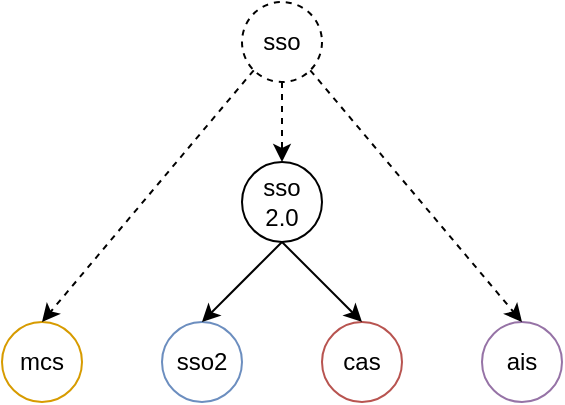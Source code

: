 <mxfile version="12.5.5" type="github" pages="2">
  <diagram id="GSeuxdUgdALXQm2dhYr3" name="Page-1">
    <mxGraphModel dx="954" dy="616" grid="1" gridSize="10" guides="1" tooltips="1" connect="1" arrows="1" fold="1" page="1" pageScale="1" pageWidth="827" pageHeight="1169" math="0" shadow="0">
      <root>
        <mxCell id="0"/>
        <mxCell id="1" parent="0"/>
        <mxCell id="tkULib4JMn5Z1yGUqH1Y-1" value="sso 2.0" style="ellipse;whiteSpace=wrap;html=1;aspect=fixed;" parent="1" vertex="1">
          <mxGeometry x="240" y="200" width="40" height="40" as="geometry"/>
        </mxCell>
        <mxCell id="uGIZJZpV3fwfNmWE2ggu-1" value="sso2" style="ellipse;whiteSpace=wrap;html=1;aspect=fixed;fillColor=#FFFFFF;strokeColor=#6c8ebf;" vertex="1" parent="1">
          <mxGeometry x="200" y="280" width="40" height="40" as="geometry"/>
        </mxCell>
        <mxCell id="uGIZJZpV3fwfNmWE2ggu-2" value="cas" style="ellipse;whiteSpace=wrap;html=1;aspect=fixed;fillColor=#FFFFFF;strokeColor=#b85450;" vertex="1" parent="1">
          <mxGeometry x="280" y="280" width="40" height="40" as="geometry"/>
        </mxCell>
        <mxCell id="uGIZJZpV3fwfNmWE2ggu-3" value="ais" style="ellipse;whiteSpace=wrap;html=1;aspect=fixed;fillColor=#FFFFFF;strokeColor=#9673a6;" vertex="1" parent="1">
          <mxGeometry x="360" y="280" width="40" height="40" as="geometry"/>
        </mxCell>
        <mxCell id="uGIZJZpV3fwfNmWE2ggu-4" value="mcs" style="ellipse;whiteSpace=wrap;html=1;aspect=fixed;fillColor=#ffffff;strokeColor=#d79b00;" vertex="1" parent="1">
          <mxGeometry x="120" y="280" width="40" height="40" as="geometry"/>
        </mxCell>
        <mxCell id="glFoT_i6-C7vWrsCGKKY-6" style="edgeStyle=orthogonalEdgeStyle;rounded=0;orthogonalLoop=1;jettySize=auto;html=1;exitX=0.5;exitY=1;exitDx=0;exitDy=0;entryX=0.5;entryY=0;entryDx=0;entryDy=0;dashed=1;" edge="1" parent="1" source="uGIZJZpV3fwfNmWE2ggu-5" target="tkULib4JMn5Z1yGUqH1Y-1">
          <mxGeometry relative="1" as="geometry"/>
        </mxCell>
        <mxCell id="uGIZJZpV3fwfNmWE2ggu-5" value="sso" style="ellipse;whiteSpace=wrap;html=1;aspect=fixed;dashed=1;" vertex="1" parent="1">
          <mxGeometry x="240" y="120" width="40" height="40" as="geometry"/>
        </mxCell>
        <mxCell id="uGIZJZpV3fwfNmWE2ggu-11" value="" style="endArrow=classic;html=1;exitX=0.5;exitY=1;exitDx=0;exitDy=0;entryX=0.5;entryY=0;entryDx=0;entryDy=0;" edge="1" parent="1" source="tkULib4JMn5Z1yGUqH1Y-1" target="uGIZJZpV3fwfNmWE2ggu-1">
          <mxGeometry width="50" height="50" relative="1" as="geometry">
            <mxPoint x="181" y="239" as="sourcePoint"/>
            <mxPoint x="230" y="274" as="targetPoint"/>
          </mxGeometry>
        </mxCell>
        <mxCell id="uGIZJZpV3fwfNmWE2ggu-12" value="" style="endArrow=classic;html=1;exitX=0.5;exitY=1;exitDx=0;exitDy=0;entryX=0.5;entryY=0;entryDx=0;entryDy=0;" edge="1" parent="1" source="tkULib4JMn5Z1yGUqH1Y-1" target="uGIZJZpV3fwfNmWE2ggu-2">
          <mxGeometry width="50" height="50" relative="1" as="geometry">
            <mxPoint x="330" y="280" as="sourcePoint"/>
            <mxPoint x="320" y="310" as="targetPoint"/>
          </mxGeometry>
        </mxCell>
        <mxCell id="glFoT_i6-C7vWrsCGKKY-3" value="" style="endArrow=classic;html=1;exitX=1;exitY=1;exitDx=0;exitDy=0;entryX=0.5;entryY=0;entryDx=0;entryDy=0;dashed=1;" edge="1" parent="1" source="uGIZJZpV3fwfNmWE2ggu-5" target="uGIZJZpV3fwfNmWE2ggu-3">
          <mxGeometry width="50" height="50" relative="1" as="geometry">
            <mxPoint x="490" y="130" as="sourcePoint"/>
            <mxPoint x="540" y="80" as="targetPoint"/>
          </mxGeometry>
        </mxCell>
        <mxCell id="glFoT_i6-C7vWrsCGKKY-5" value="" style="endArrow=classic;html=1;exitX=0;exitY=1;exitDx=0;exitDy=0;entryX=0.5;entryY=0;entryDx=0;entryDy=0;dashed=1;" edge="1" parent="1" source="uGIZJZpV3fwfNmWE2ggu-5" target="uGIZJZpV3fwfNmWE2ggu-4">
          <mxGeometry width="50" height="50" relative="1" as="geometry">
            <mxPoint x="140" y="130" as="sourcePoint"/>
            <mxPoint x="190" y="80" as="targetPoint"/>
          </mxGeometry>
        </mxCell>
      </root>
    </mxGraphModel>
  </diagram>
  <diagram id="MRvg2kivACCsvrWvNxHv" name="Page-2">
    <mxGraphModel dx="954" dy="616" grid="1" gridSize="10" guides="1" tooltips="1" connect="1" arrows="1" fold="1" page="1" pageScale="1" pageWidth="827" pageHeight="1169" math="0" shadow="0">
      <root>
        <mxCell id="GhPrpsFxUbJerYD3CBTC-0"/>
        <mxCell id="GhPrpsFxUbJerYD3CBTC-1" parent="GhPrpsFxUbJerYD3CBTC-0"/>
        <mxCell id="GhPrpsFxUbJerYD3CBTC-2" value="sso 2.0" style="ellipse;whiteSpace=wrap;html=1;aspect=fixed;" vertex="1" parent="GhPrpsFxUbJerYD3CBTC-1">
          <mxGeometry x="360" y="40" width="80" height="80" as="geometry"/>
        </mxCell>
        <mxCell id="GhPrpsFxUbJerYD3CBTC-3" value="云原生" style="ellipse;whiteSpace=wrap;html=1;aspect=fixed;" vertex="1" parent="GhPrpsFxUbJerYD3CBTC-1">
          <mxGeometry x="280" y="200" width="40" height="40" as="geometry"/>
        </mxCell>
        <mxCell id="GhPrpsFxUbJerYD3CBTC-4" value="无状态" style="ellipse;whiteSpace=wrap;html=1;aspect=fixed;" vertex="1" parent="GhPrpsFxUbJerYD3CBTC-1">
          <mxGeometry x="320" y="200" width="40" height="40" as="geometry"/>
        </mxCell>
        <mxCell id="GhPrpsFxUbJerYD3CBTC-5" value="弱依赖" style="ellipse;whiteSpace=wrap;html=1;aspect=fixed;" vertex="1" parent="GhPrpsFxUbJerYD3CBTC-1">
          <mxGeometry x="360" y="200" width="40" height="40" as="geometry"/>
        </mxCell>
        <mxCell id="GhPrpsFxUbJerYD3CBTC-6" value="高可用" style="ellipse;whiteSpace=wrap;html=1;aspect=fixed;" vertex="1" parent="GhPrpsFxUbJerYD3CBTC-1">
          <mxGeometry x="400" y="200" width="40" height="40" as="geometry"/>
        </mxCell>
        <mxCell id="GhPrpsFxUbJerYD3CBTC-9" value="" style="endArrow=classic;html=1;exitX=0.5;exitY=1;exitDx=0;exitDy=0;entryX=0.5;entryY=0;entryDx=0;entryDy=0;" edge="1" parent="GhPrpsFxUbJerYD3CBTC-1" source="GhPrpsFxUbJerYD3CBTC-2" target="GhPrpsFxUbJerYD3CBTC-3">
          <mxGeometry width="50" height="50" relative="1" as="geometry">
            <mxPoint x="181" y="159" as="sourcePoint"/>
            <mxPoint x="180" y="190" as="targetPoint"/>
          </mxGeometry>
        </mxCell>
        <mxCell id="GhPrpsFxUbJerYD3CBTC-10" value="" style="endArrow=classic;html=1;exitX=0.5;exitY=1;exitDx=0;exitDy=0;entryX=0.5;entryY=0;entryDx=0;entryDy=0;" edge="1" parent="GhPrpsFxUbJerYD3CBTC-1" source="GhPrpsFxUbJerYD3CBTC-2" target="GhPrpsFxUbJerYD3CBTC-4">
          <mxGeometry width="50" height="50" relative="1" as="geometry">
            <mxPoint x="260" y="320" as="sourcePoint"/>
            <mxPoint x="250" y="180" as="targetPoint"/>
          </mxGeometry>
        </mxCell>
        <mxCell id="GhPrpsFxUbJerYD3CBTC-11" value="" style="endArrow=classic;html=1;exitX=0.5;exitY=1;exitDx=0;exitDy=0;entryX=0.5;entryY=0;entryDx=0;entryDy=0;" edge="1" parent="GhPrpsFxUbJerYD3CBTC-1" source="GhPrpsFxUbJerYD3CBTC-2" target="GhPrpsFxUbJerYD3CBTC-5">
          <mxGeometry width="50" height="50" relative="1" as="geometry">
            <mxPoint x="280" y="310" as="sourcePoint"/>
            <mxPoint x="270" y="160" as="targetPoint"/>
          </mxGeometry>
        </mxCell>
        <mxCell id="GhPrpsFxUbJerYD3CBTC-12" value="" style="endArrow=classic;html=1;exitX=0.5;exitY=1;exitDx=0;exitDy=0;entryX=0.5;entryY=0;entryDx=0;entryDy=0;" edge="1" parent="GhPrpsFxUbJerYD3CBTC-1" source="GhPrpsFxUbJerYD3CBTC-2" target="GhPrpsFxUbJerYD3CBTC-6">
          <mxGeometry width="50" height="50" relative="1" as="geometry">
            <mxPoint x="370" y="330" as="sourcePoint"/>
            <mxPoint x="430" y="140" as="targetPoint"/>
          </mxGeometry>
        </mxCell>
        <mxCell id="LsaJdpM3_SJU1XywZfJV-0" value="高扩展" style="ellipse;whiteSpace=wrap;html=1;aspect=fixed;" vertex="1" parent="GhPrpsFxUbJerYD3CBTC-1">
          <mxGeometry x="440" y="200" width="40" height="40" as="geometry"/>
        </mxCell>
        <mxCell id="wOm7fc9Se6n8IOBq2EJm-0" value="" style="endArrow=classic;html=1;exitX=0.5;exitY=1;exitDx=0;exitDy=0;entryX=0.5;entryY=0;entryDx=0;entryDy=0;" edge="1" parent="GhPrpsFxUbJerYD3CBTC-1" source="GhPrpsFxUbJerYD3CBTC-2" target="LsaJdpM3_SJU1XywZfJV-0">
          <mxGeometry width="50" height="50" relative="1" as="geometry">
            <mxPoint x="530" y="140" as="sourcePoint"/>
            <mxPoint x="580" y="90" as="targetPoint"/>
          </mxGeometry>
        </mxCell>
        <mxCell id="n_na04ZFxj9tC3byQ-gJ-0" value="高性能" style="ellipse;whiteSpace=wrap;html=1;aspect=fixed;" vertex="1" parent="GhPrpsFxUbJerYD3CBTC-1">
          <mxGeometry x="480" y="200" width="40" height="40" as="geometry"/>
        </mxCell>
        <mxCell id="n_na04ZFxj9tC3byQ-gJ-1" value="" style="endArrow=classic;html=1;entryX=0.5;entryY=0;entryDx=0;entryDy=0;exitX=0.5;exitY=1;exitDx=0;exitDy=0;" edge="1" parent="GhPrpsFxUbJerYD3CBTC-1" source="GhPrpsFxUbJerYD3CBTC-2" target="n_na04ZFxj9tC3byQ-gJ-0">
          <mxGeometry width="50" height="50" relative="1" as="geometry">
            <mxPoint x="510" y="120" as="sourcePoint"/>
            <mxPoint x="710" y="60" as="targetPoint"/>
          </mxGeometry>
        </mxCell>
      </root>
    </mxGraphModel>
  </diagram>
</mxfile>
